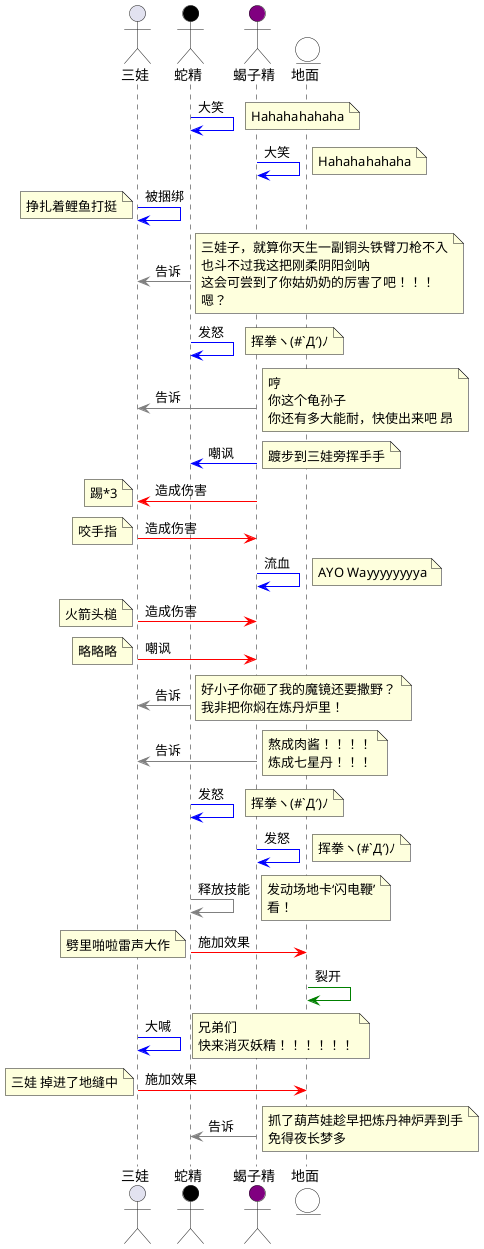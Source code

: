 ' https://www.bilibili.com/video/BV1zQ4y1d7dQ?p=7
' 1:32 ~ 2.40

@startuml
actor       三娃   as threeboy 
actor       蛇精    as snake  #Black 
actor       蝎子精    as scorpion   #Purple 
entity      地面  as ground #White

snake -[#Blue]> snake : 大笑
note right: Hahahahahaha

scorpion -[#Blue]> scorpion : 大笑
note right: Hahahahahaha

threeboy -[#Blue]> threeboy : 被捆绑
note left: 挣扎着鲤鱼打挺

snake -[#Grey]> threeboy : 告诉
note right
三娃子，就算你天生一副铜头铁臂刀枪不入
也斗不过我这把刚柔阴阳剑呐
这会可尝到了你姑奶奶的厉害了吧！！！
嗯？
end note

snake -[#Blue]> snake : 发怒
note right: 挥拳ヽ(#`Д′)ﾉ

scorpion -[#Grey]> threeboy : 告诉
note right
哼
你这个龟孙子
你还有多大能耐，快使出来吧 昂
end note

scorpion -[#Blue]> snake : 嘲讽
note right: 踱步到三娃旁挥手手

scorpion -[#Red]> threeboy : 造成伤害
note left: 踢*3

threeboy -[#Red]> scorpion : 造成伤害
note left: 咬手指

scorpion -[#Blue]> scorpion : 流血
note right: AYO Wayyyyyyyya

threeboy -[#Red]> scorpion : 造成伤害
note left: 火箭头槌

threeboy -[#Red]> scorpion : 嘲讽
note left: 略略略

snake -[#Grey]> threeboy : 告诉
note right
好小子你砸了我的魔镜还要撒野？
我非把你焖在炼丹炉里！
end note

scorpion -[#Grey]> threeboy : 告诉
note right
熬成肉酱！！！！
炼成七星丹！！！
end note

snake -[#Blue]> snake : 发怒
note right: 挥拳ヽ(#`Д′)ﾉ
scorpion -[#Blue]> scorpion : 发怒
note right: 挥拳ヽ(#`Д′)ﾉ

snake -[#Grey]> snake : 释放技能
note right
发动场地卡‘闪电鞭’
看！
end note

snake -[#Red]> ground : 施加效果
note left: 劈里啪啦雷声大作

ground -[#Green]> ground : 裂开

threeboy -[#Blue]> threeboy : 大喊
note right
兄弟们
快来消灭妖精！！！！！！
end note

threeboy -[#Red]> ground : 施加效果
note left: 三娃 掉进了地缝中

scorpion -[#Grey]> snake : 告诉
note right
抓了葫芦娃趁早把炼丹神炉弄到手
免得夜长梦多
end note

@enduml

